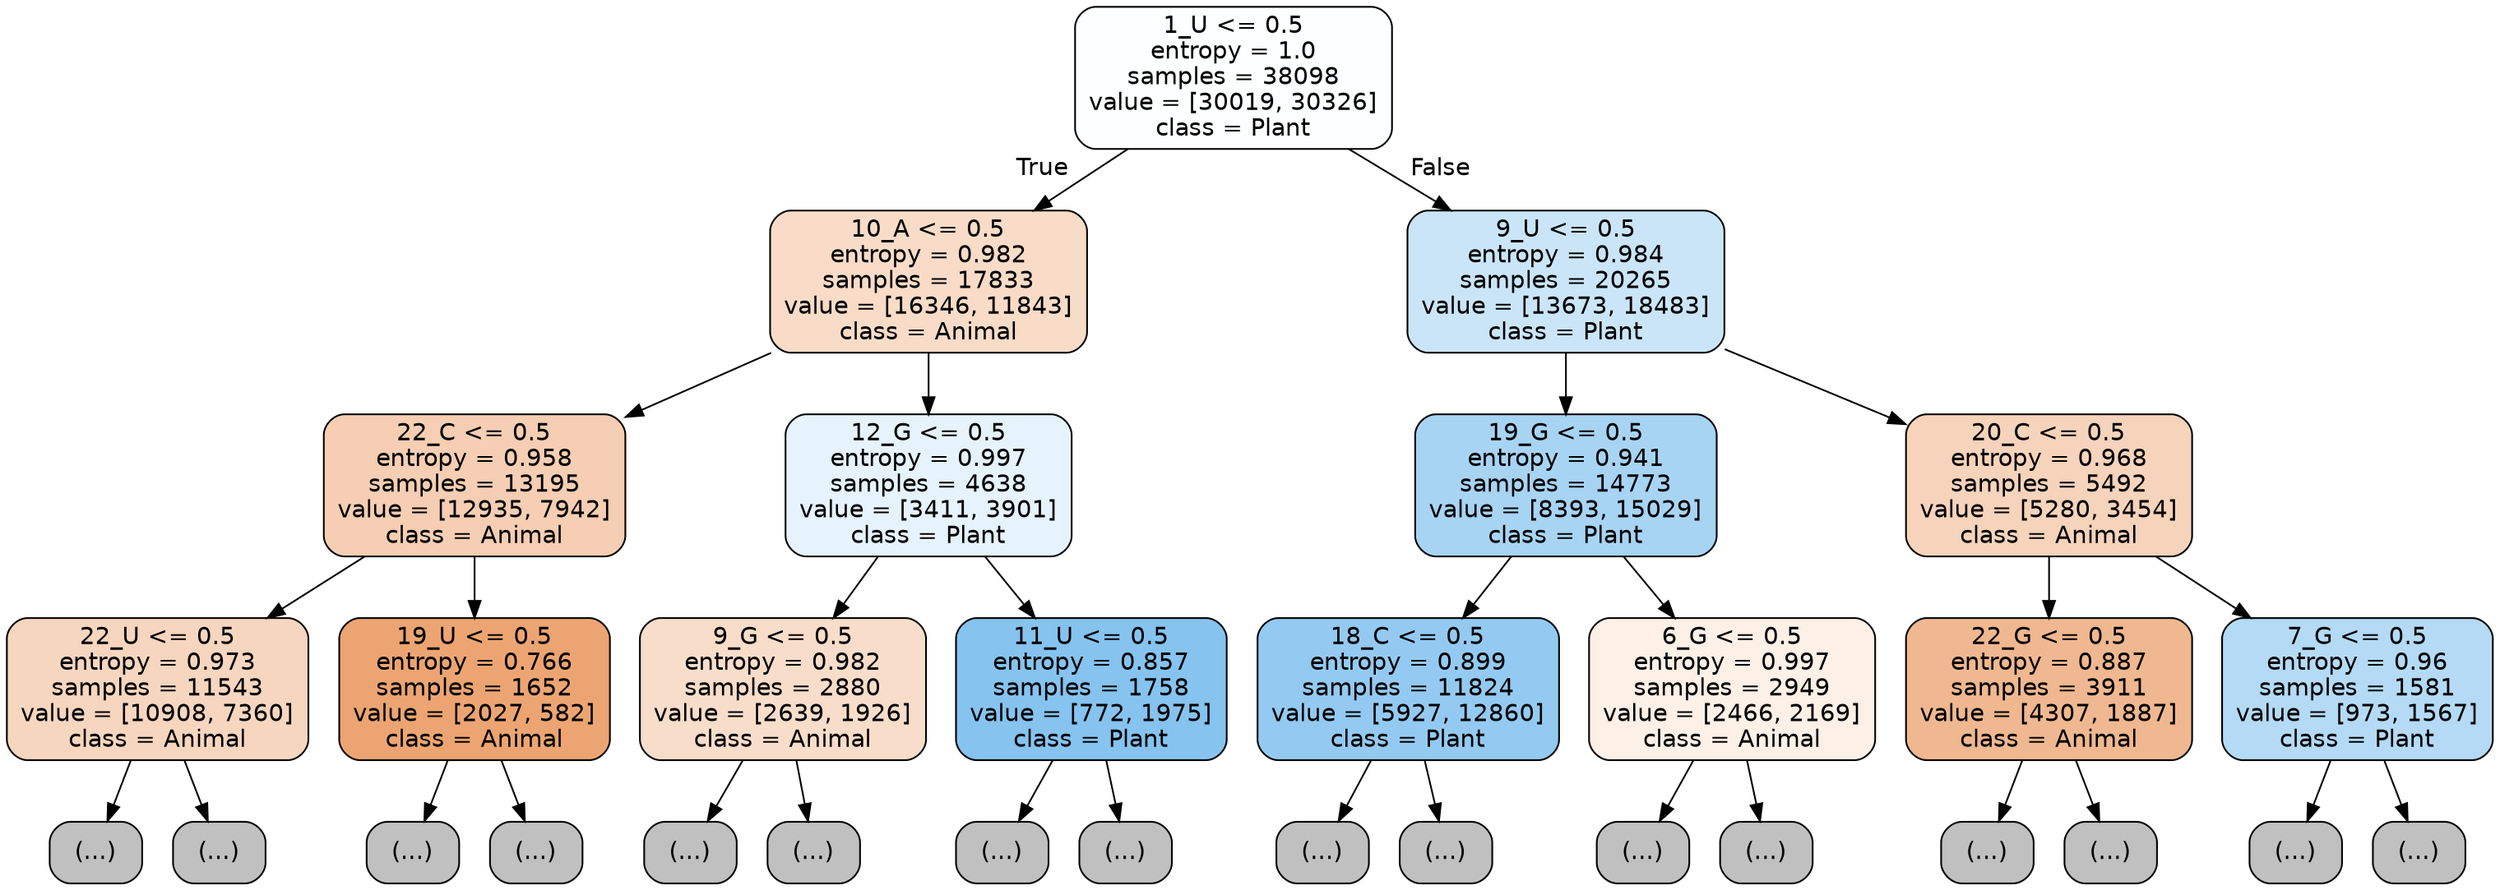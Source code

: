 digraph Tree {
node [shape=box, style="filled, rounded", color="black", fontname="helvetica"] ;
edge [fontname="helvetica"] ;
0 [label="1_U <= 0.5\nentropy = 1.0\nsamples = 38098\nvalue = [30019, 30326]\nclass = Plant", fillcolor="#fdfeff"] ;
1 [label="10_A <= 0.5\nentropy = 0.982\nsamples = 17833\nvalue = [16346, 11843]\nclass = Animal", fillcolor="#f8dcc8"] ;
0 -> 1 [labeldistance=2.5, labelangle=45, headlabel="True"] ;
2 [label="22_C <= 0.5\nentropy = 0.958\nsamples = 13195\nvalue = [12935, 7942]\nclass = Animal", fillcolor="#f5ceb3"] ;
1 -> 2 ;
3 [label="22_U <= 0.5\nentropy = 0.973\nsamples = 11543\nvalue = [10908, 7360]\nclass = Animal", fillcolor="#f7d6bf"] ;
2 -> 3 ;
4 [label="(...)", fillcolor="#C0C0C0"] ;
3 -> 4 ;
5793 [label="(...)", fillcolor="#C0C0C0"] ;
3 -> 5793 ;
6538 [label="19_U <= 0.5\nentropy = 0.766\nsamples = 1652\nvalue = [2027, 582]\nclass = Animal", fillcolor="#eca572"] ;
2 -> 6538 ;
6539 [label="(...)", fillcolor="#C0C0C0"] ;
6538 -> 6539 ;
7116 [label="(...)", fillcolor="#C0C0C0"] ;
6538 -> 7116 ;
7359 [label="12_G <= 0.5\nentropy = 0.997\nsamples = 4638\nvalue = [3411, 3901]\nclass = Plant", fillcolor="#e6f3fc"] ;
1 -> 7359 ;
7360 [label="9_G <= 0.5\nentropy = 0.982\nsamples = 2880\nvalue = [2639, 1926]\nclass = Animal", fillcolor="#f8ddca"] ;
7359 -> 7360 ;
7361 [label="(...)", fillcolor="#C0C0C0"] ;
7360 -> 7361 ;
8528 [label="(...)", fillcolor="#C0C0C0"] ;
7360 -> 8528 ;
8989 [label="11_U <= 0.5\nentropy = 0.857\nsamples = 1758\nvalue = [772, 1975]\nclass = Plant", fillcolor="#86c3ef"] ;
7359 -> 8989 ;
8990 [label="(...)", fillcolor="#C0C0C0"] ;
8989 -> 8990 ;
9405 [label="(...)", fillcolor="#C0C0C0"] ;
8989 -> 9405 ;
9624 [label="9_U <= 0.5\nentropy = 0.984\nsamples = 20265\nvalue = [13673, 18483]\nclass = Plant", fillcolor="#cbe5f8"] ;
0 -> 9624 [labeldistance=2.5, labelangle=-45, headlabel="False"] ;
9625 [label="19_G <= 0.5\nentropy = 0.941\nsamples = 14773\nvalue = [8393, 15029]\nclass = Plant", fillcolor="#a8d4f4"] ;
9624 -> 9625 ;
9626 [label="18_C <= 0.5\nentropy = 0.899\nsamples = 11824\nvalue = [5927, 12860]\nclass = Plant", fillcolor="#94caf1"] ;
9625 -> 9626 ;
9627 [label="(...)", fillcolor="#C0C0C0"] ;
9626 -> 9627 ;
12450 [label="(...)", fillcolor="#C0C0C0"] ;
9626 -> 12450 ;
13477 [label="6_G <= 0.5\nentropy = 0.997\nsamples = 2949\nvalue = [2466, 2169]\nclass = Animal", fillcolor="#fcf0e7"] ;
9625 -> 13477 ;
13478 [label="(...)", fillcolor="#C0C0C0"] ;
13477 -> 13478 ;
14445 [label="(...)", fillcolor="#C0C0C0"] ;
13477 -> 14445 ;
14874 [label="20_C <= 0.5\nentropy = 0.968\nsamples = 5492\nvalue = [5280, 3454]\nclass = Animal", fillcolor="#f6d3bb"] ;
9624 -> 14874 ;
14875 [label="22_G <= 0.5\nentropy = 0.887\nsamples = 3911\nvalue = [4307, 1887]\nclass = Animal", fillcolor="#f0b890"] ;
14874 -> 14875 ;
14876 [label="(...)", fillcolor="#C0C0C0"] ;
14875 -> 14876 ;
16343 [label="(...)", fillcolor="#C0C0C0"] ;
14875 -> 16343 ;
16498 [label="7_G <= 0.5\nentropy = 0.96\nsamples = 1581\nvalue = [973, 1567]\nclass = Plant", fillcolor="#b4daf5"] ;
14874 -> 16498 ;
16499 [label="(...)", fillcolor="#C0C0C0"] ;
16498 -> 16499 ;
16904 [label="(...)", fillcolor="#C0C0C0"] ;
16498 -> 16904 ;
}